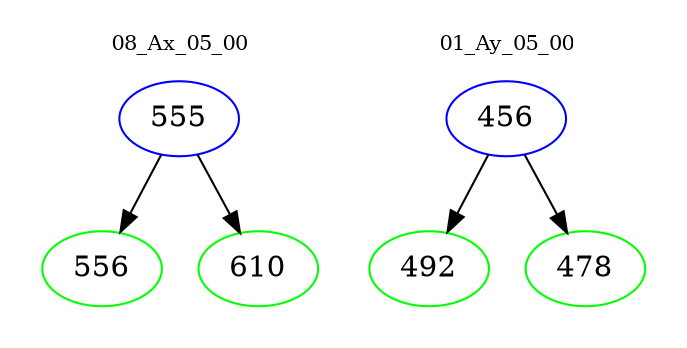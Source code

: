 digraph{
subgraph cluster_0 {
color = white
label = "08_Ax_05_00";
fontsize=10;
T0_555 [label="555", color="blue"]
T0_555 -> T0_556 [color="black"]
T0_556 [label="556", color="green"]
T0_555 -> T0_610 [color="black"]
T0_610 [label="610", color="green"]
}
subgraph cluster_1 {
color = white
label = "01_Ay_05_00";
fontsize=10;
T1_456 [label="456", color="blue"]
T1_456 -> T1_492 [color="black"]
T1_492 [label="492", color="green"]
T1_456 -> T1_478 [color="black"]
T1_478 [label="478", color="green"]
}
}
